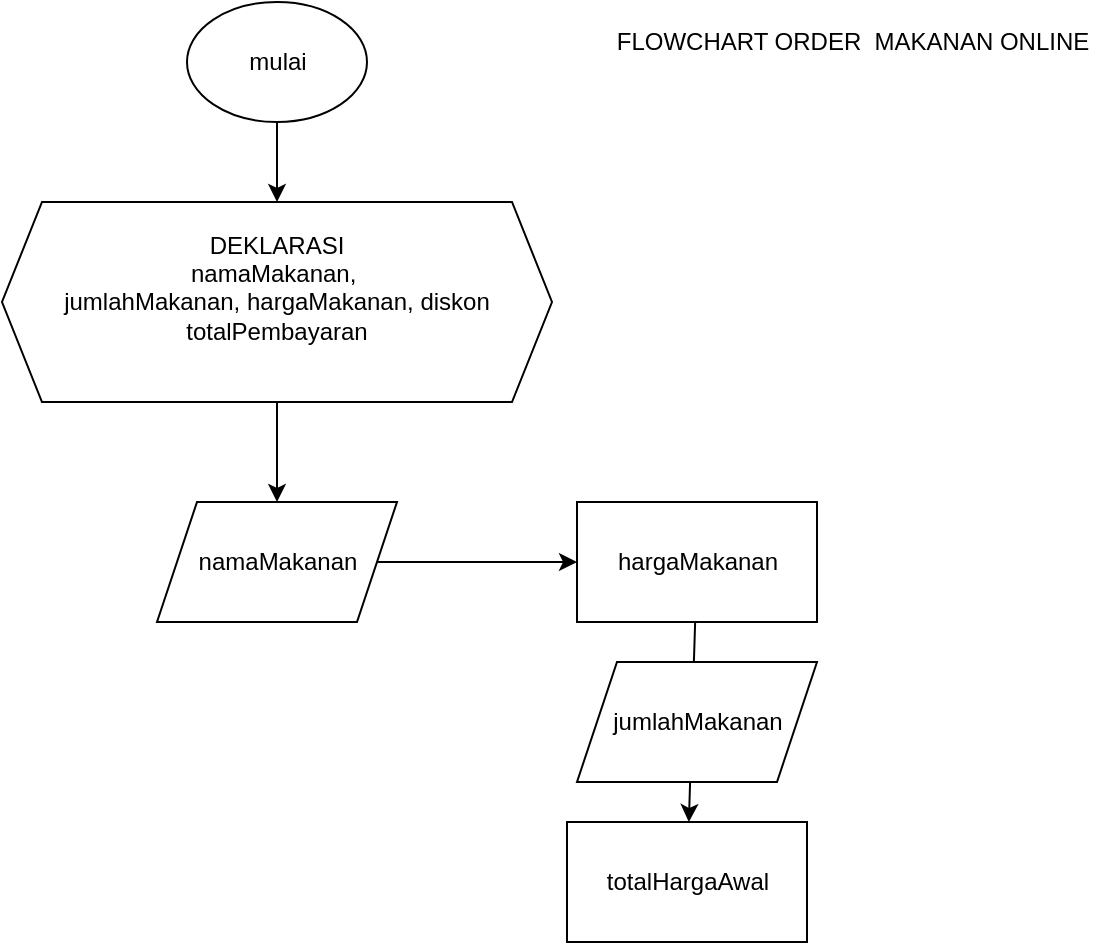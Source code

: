 <mxfile>
    <diagram id="GCx3Q2S_Mkh1INE92pOC" name="Page-1">
        <mxGraphModel dx="820" dy="402" grid="1" gridSize="10" guides="1" tooltips="1" connect="1" arrows="1" fold="1" page="1" pageScale="1" pageWidth="850" pageHeight="1100" math="0" shadow="0">
            <root>
                <mxCell id="0"/>
                <mxCell id="1" parent="0"/>
                <mxCell id="2" style="edgeStyle=none;html=1;entryX=0.5;entryY=0;entryDx=0;entryDy=0;" edge="1" parent="1" source="3" target="7">
                    <mxGeometry relative="1" as="geometry"/>
                </mxCell>
                <mxCell id="3" value="mulai" style="ellipse;whiteSpace=wrap;html=1;" vertex="1" parent="1">
                    <mxGeometry x="202.5" y="50" width="90" height="60" as="geometry"/>
                </mxCell>
                <mxCell id="4" style="edgeStyle=none;html=1;entryX=0;entryY=0.5;entryDx=0;entryDy=0;startArrow=none;startFill=0;endArrow=classic;endFill=1;" edge="1" parent="1" source="5" target="9">
                    <mxGeometry relative="1" as="geometry"/>
                </mxCell>
                <mxCell id="5" value="namaMakanan" style="shape=parallelogram;perimeter=parallelogramPerimeter;whiteSpace=wrap;html=1;fixedSize=1;" vertex="1" parent="1">
                    <mxGeometry x="187.5" y="300" width="120" height="60" as="geometry"/>
                </mxCell>
                <mxCell id="6" style="edgeStyle=none;html=1;entryX=0.5;entryY=0;entryDx=0;entryDy=0;" edge="1" parent="1" source="7" target="5">
                    <mxGeometry relative="1" as="geometry"/>
                </mxCell>
                <mxCell id="7" value="&lt;div&gt;DEKLARASI&lt;/div&gt;&lt;div&gt;&lt;span&gt;namaMakanan,&amp;nbsp;&lt;/span&gt;&lt;/div&gt;&lt;div&gt;&lt;span&gt;jumlahMakanan, hargaMakanan, diskon totalPembayaran&lt;/span&gt;&lt;/div&gt;&lt;div&gt;&amp;nbsp;&lt;/div&gt;" style="shape=hexagon;perimeter=hexagonPerimeter2;whiteSpace=wrap;html=1;fixedSize=1;" vertex="1" parent="1">
                    <mxGeometry x="110" y="150" width="275" height="100" as="geometry"/>
                </mxCell>
                <mxCell id="8" value="" style="edgeStyle=none;html=1;startArrow=none;startFill=0;endArrow=classic;endFill=1;" edge="1" parent="1" source="9" target="12">
                    <mxGeometry relative="1" as="geometry"/>
                </mxCell>
                <mxCell id="9" value="&lt;span&gt;hargaMakanan&lt;/span&gt;" style="rounded=0;whiteSpace=wrap;html=1;" vertex="1" parent="1">
                    <mxGeometry x="397.5" y="300" width="120" height="60" as="geometry"/>
                </mxCell>
                <mxCell id="10" value="FLOWCHART ORDER&amp;nbsp; MAKANAN ONLINE" style="text;html=1;align=center;verticalAlign=middle;resizable=0;points=[];autosize=1;strokeColor=none;fillColor=none;" vertex="1" parent="1">
                    <mxGeometry x="410" y="60" width="250" height="20" as="geometry"/>
                </mxCell>
                <mxCell id="11" value="jumlahMakanan" style="shape=parallelogram;perimeter=parallelogramPerimeter;whiteSpace=wrap;html=1;fixedSize=1;" vertex="1" parent="1">
                    <mxGeometry x="397.5" y="380" width="120" height="60" as="geometry"/>
                </mxCell>
                <mxCell id="12" value="&lt;span&gt;totalHargaAwal&lt;/span&gt;" style="rounded=0;whiteSpace=wrap;html=1;" vertex="1" parent="1">
                    <mxGeometry x="392.5" y="460" width="120" height="60" as="geometry"/>
                </mxCell>
            </root>
        </mxGraphModel>
    </diagram>
</mxfile>